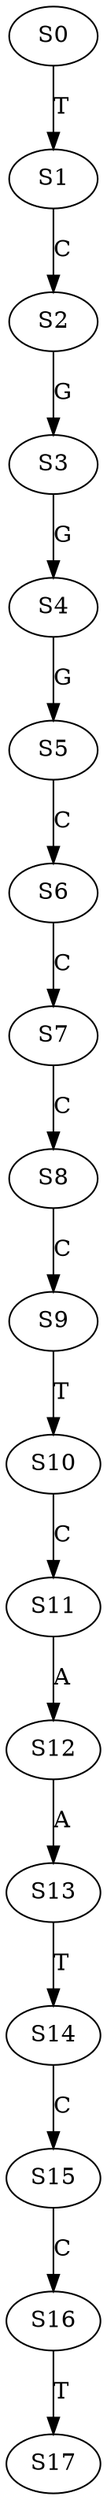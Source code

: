 strict digraph  {
	S0 -> S1 [ label = T ];
	S1 -> S2 [ label = C ];
	S2 -> S3 [ label = G ];
	S3 -> S4 [ label = G ];
	S4 -> S5 [ label = G ];
	S5 -> S6 [ label = C ];
	S6 -> S7 [ label = C ];
	S7 -> S8 [ label = C ];
	S8 -> S9 [ label = C ];
	S9 -> S10 [ label = T ];
	S10 -> S11 [ label = C ];
	S11 -> S12 [ label = A ];
	S12 -> S13 [ label = A ];
	S13 -> S14 [ label = T ];
	S14 -> S15 [ label = C ];
	S15 -> S16 [ label = C ];
	S16 -> S17 [ label = T ];
}
